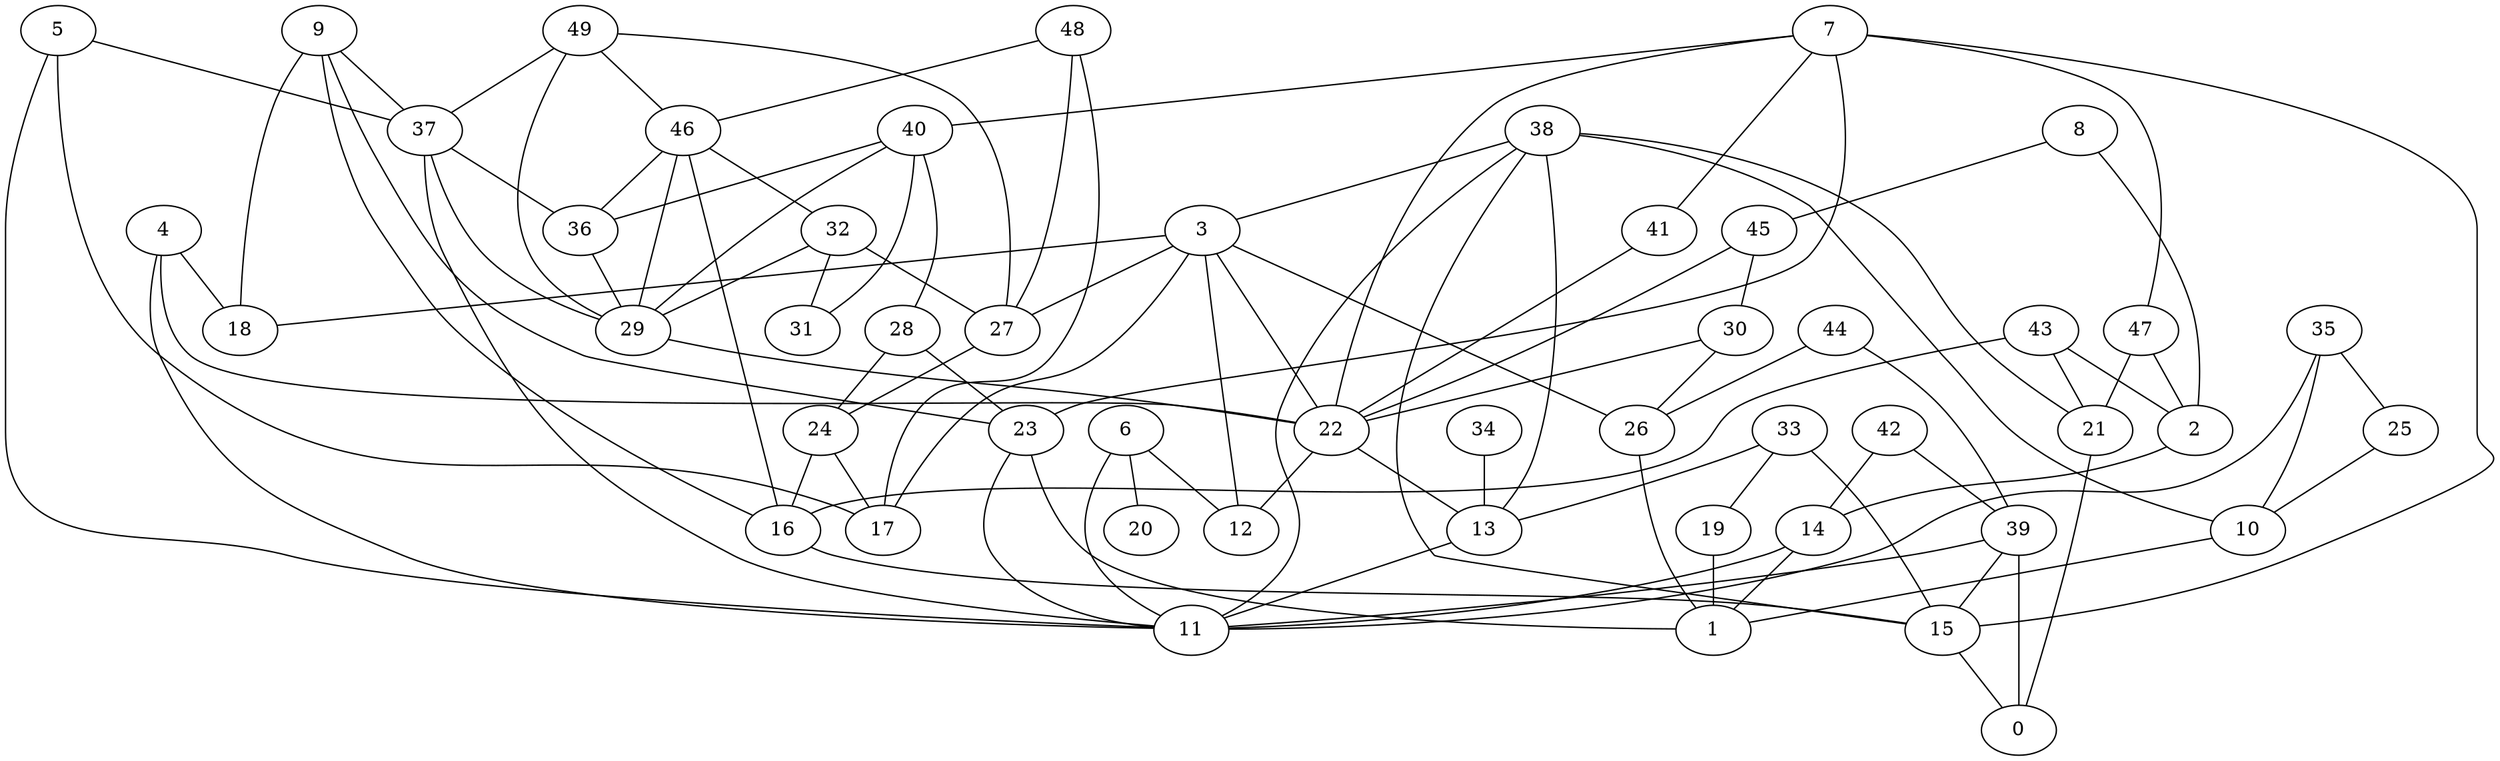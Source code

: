 digraph GG_graph {

subgraph G_graph {
edge [color = black]
"4" -> "18" [dir = none]
"9" -> "23" [dir = none]
"43" -> "16" [dir = none]
"48" -> "17" [dir = none]
"44" -> "26" [dir = none]
"2" -> "14" [dir = none]
"25" -> "10" [dir = none]
"46" -> "32" [dir = none]
"35" -> "25" [dir = none]
"27" -> "24" [dir = none]
"28" -> "24" [dir = none]
"41" -> "22" [dir = none]
"42" -> "14" [dir = none]
"49" -> "37" [dir = none]
"49" -> "27" [dir = none]
"49" -> "29" [dir = none]
"22" -> "12" [dir = none]
"22" -> "13" [dir = none]
"40" -> "31" [dir = none]
"40" -> "36" [dir = none]
"29" -> "22" [dir = none]
"15" -> "0" [dir = none]
"19" -> "1" [dir = none]
"39" -> "15" [dir = none]
"38" -> "10" [dir = none]
"38" -> "11" [dir = none]
"38" -> "13" [dir = none]
"8" -> "45" [dir = none]
"7" -> "47" [dir = none]
"7" -> "40" [dir = none]
"7" -> "22" [dir = none]
"33" -> "15" [dir = none]
"33" -> "19" [dir = none]
"33" -> "13" [dir = none]
"47" -> "21" [dir = none]
"34" -> "13" [dir = none]
"14" -> "1" [dir = none]
"32" -> "29" [dir = none]
"26" -> "1" [dir = none]
"5" -> "11" [dir = none]
"24" -> "16" [dir = none]
"24" -> "17" [dir = none]
"23" -> "1" [dir = none]
"30" -> "26" [dir = none]
"6" -> "20" [dir = none]
"6" -> "11" [dir = none]
"45" -> "22" [dir = none]
"3" -> "18" [dir = none]
"3" -> "26" [dir = none]
"49" -> "46" [dir = none]
"46" -> "36" [dir = none]
"39" -> "11" [dir = none]
"16" -> "15" [dir = none]
"7" -> "23" [dir = none]
"3" -> "17" [dir = none]
"38" -> "15" [dir = none]
"23" -> "11" [dir = none]
"38" -> "21" [dir = none]
"48" -> "27" [dir = none]
"21" -> "0" [dir = none]
"5" -> "17" [dir = none]
"5" -> "37" [dir = none]
"9" -> "18" [dir = none]
"8" -> "2" [dir = none]
"14" -> "11" [dir = none]
"13" -> "11" [dir = none]
"42" -> "39" [dir = none]
"32" -> "27" [dir = none]
"3" -> "22" [dir = none]
"35" -> "11" [dir = none]
"30" -> "22" [dir = none]
"3" -> "27" [dir = none]
"37" -> "11" [dir = none]
"35" -> "10" [dir = none]
"43" -> "2" [dir = none]
"46" -> "29" [dir = none]
"9" -> "37" [dir = none]
"32" -> "31" [dir = none]
"43" -> "21" [dir = none]
"40" -> "29" [dir = none]
"44" -> "39" [dir = none]
"10" -> "1" [dir = none]
"28" -> "23" [dir = none]
"47" -> "2" [dir = none]
"46" -> "16" [dir = none]
"40" -> "28" [dir = none]
"39" -> "0" [dir = none]
"3" -> "12" [dir = none]
"4" -> "22" [dir = none]
"9" -> "16" [dir = none]
"48" -> "46" [dir = none]
"37" -> "29" [dir = none]
"4" -> "11" [dir = none]
"37" -> "36" [dir = none]
"36" -> "29" [dir = none]
"7" -> "41" [dir = none]
"7" -> "15" [dir = none]
"38" -> "3" [dir = none]
"45" -> "30" [dir = none]
"6" -> "12" [dir = none]
}

}

